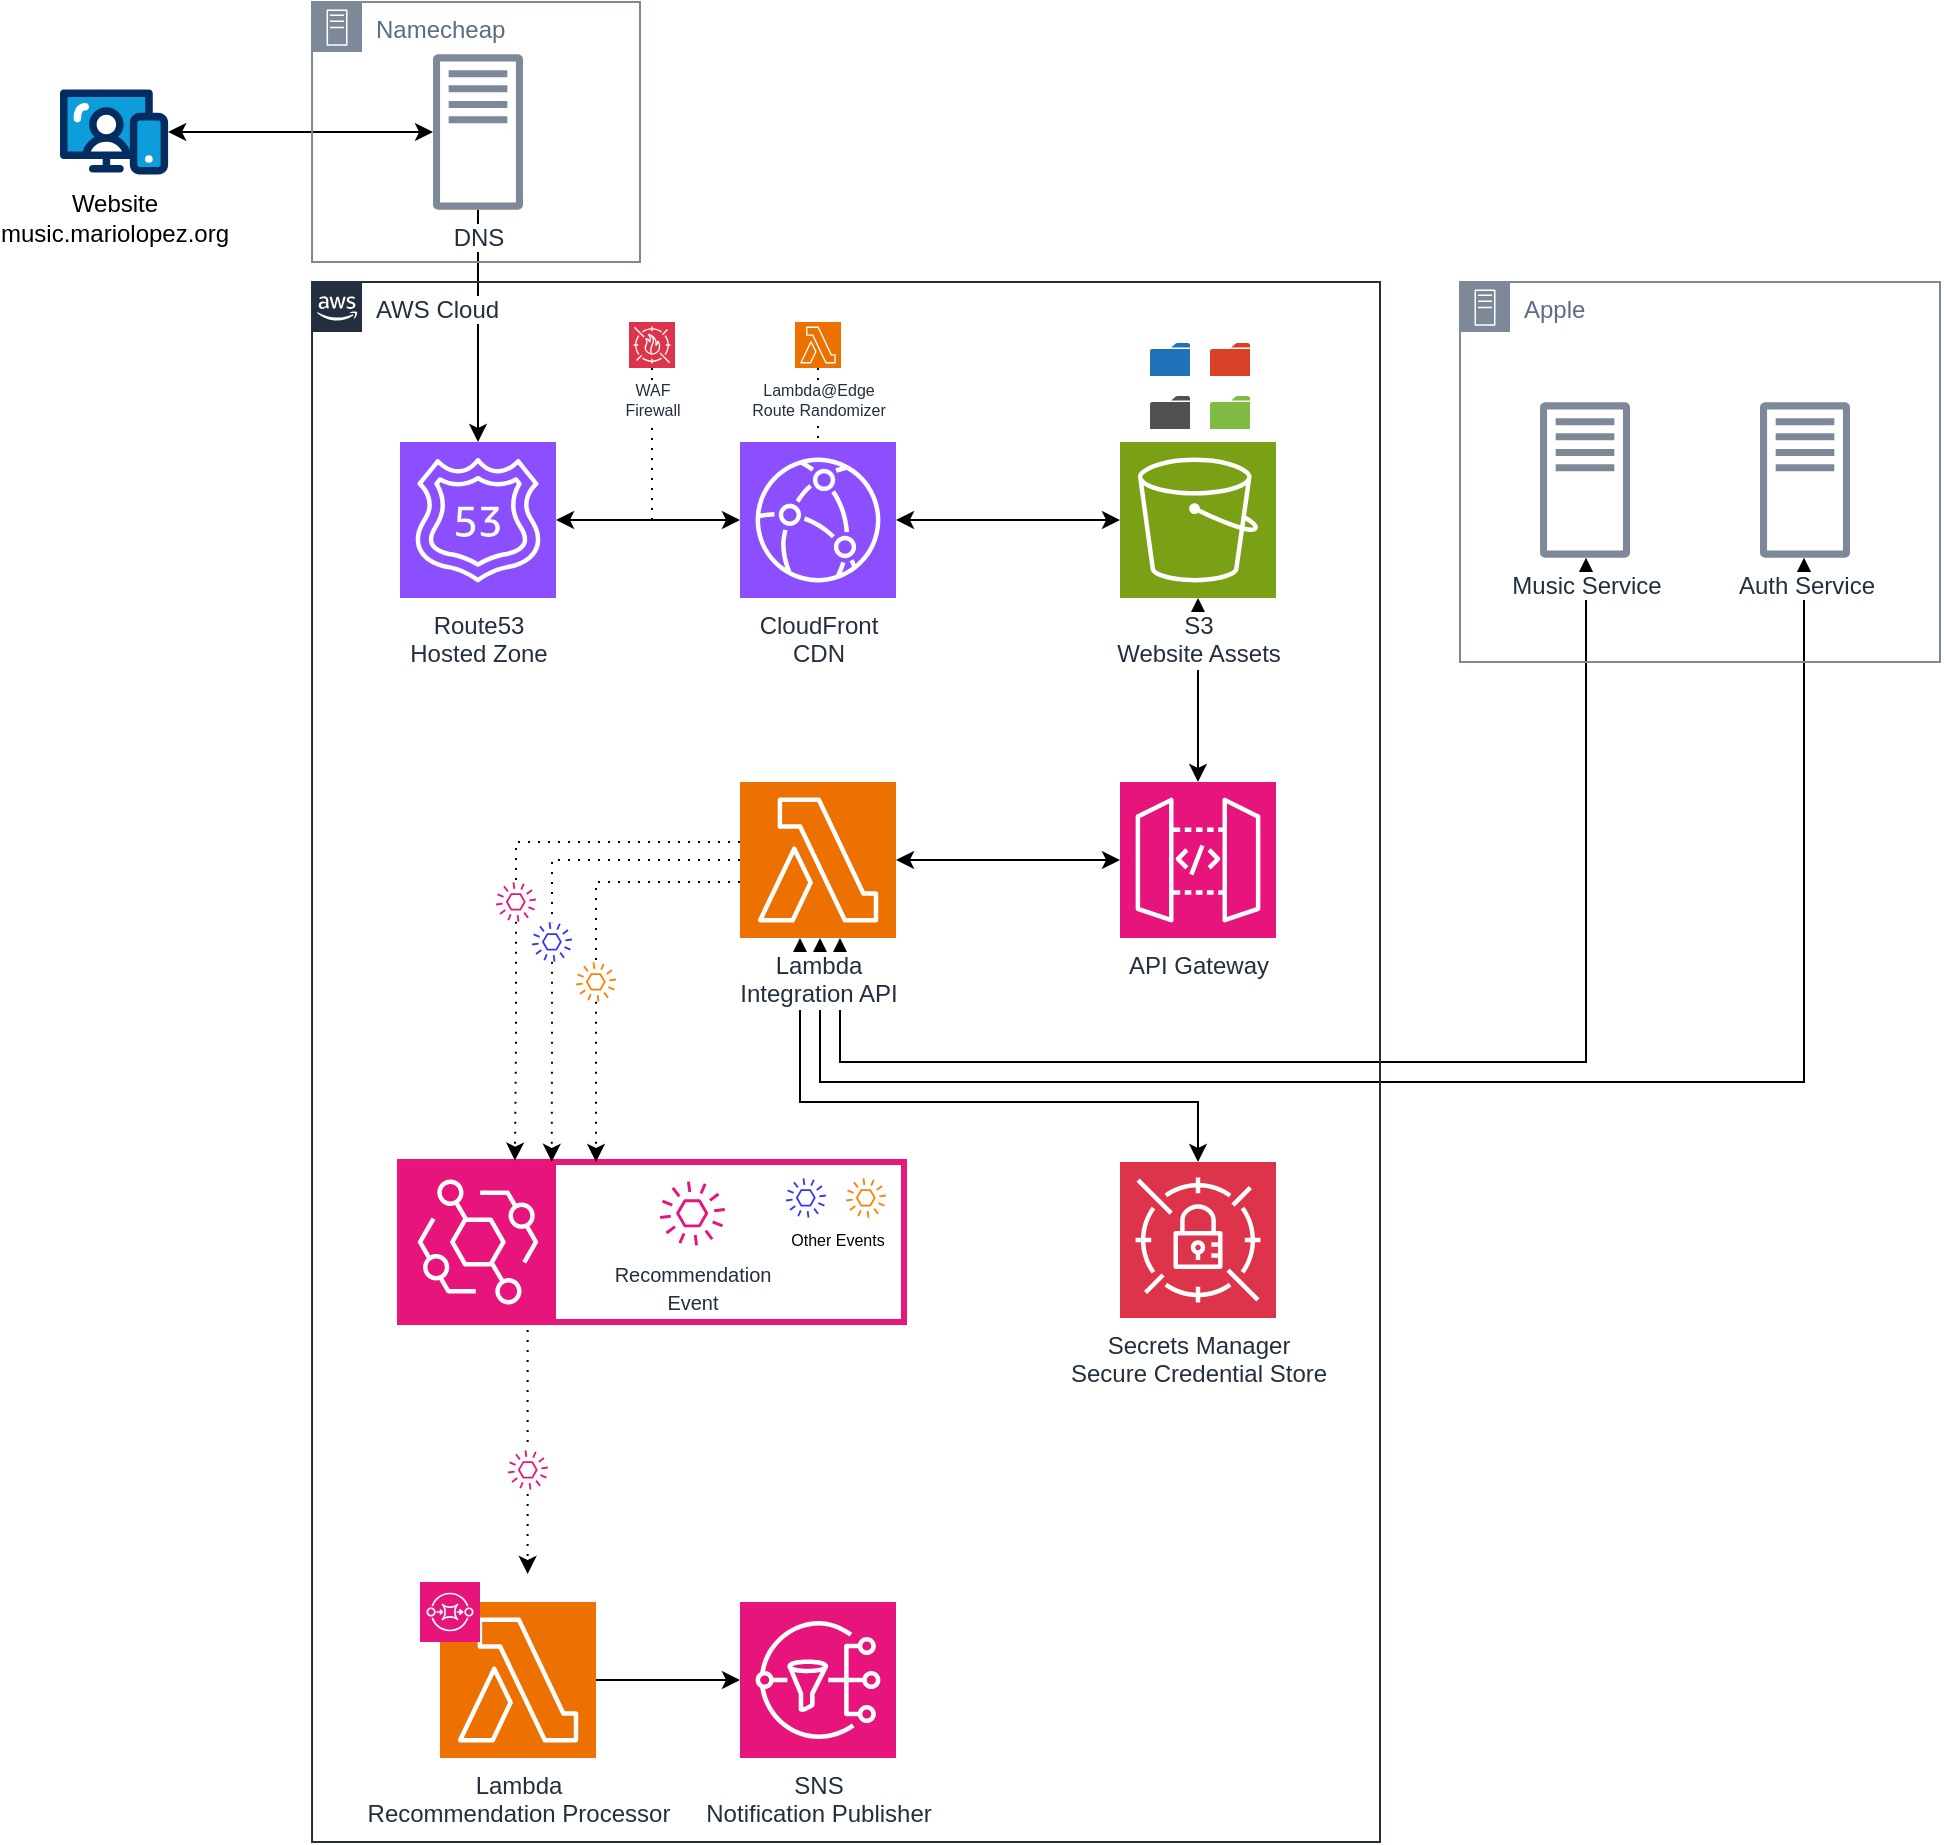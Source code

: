 <mxfile version="23.1.5" type="device">
  <diagram name="High-Level Overall Architecture" id="WcVCMZzMT9vnVtKy7-lY">
    <mxGraphModel dx="1027" dy="913" grid="1" gridSize="10" guides="1" tooltips="1" connect="1" arrows="1" fold="1" page="1" pageScale="1" pageWidth="850" pageHeight="1100" math="0" shadow="0">
      <root>
        <mxCell id="0" />
        <mxCell id="1" parent="0" />
        <mxCell id="_sK88UXP9QW9sSdRCJgC-13" style="edgeStyle=orthogonalEdgeStyle;rounded=0;orthogonalLoop=1;jettySize=auto;html=1;" edge="1" parent="1" source="_sK88UXP9QW9sSdRCJgC-12" target="ASIqgOq8gISfFOwQN5v3-4">
          <mxGeometry relative="1" as="geometry" />
        </mxCell>
        <mxCell id="ASIqgOq8gISfFOwQN5v3-22" style="edgeStyle=orthogonalEdgeStyle;rounded=0;orthogonalLoop=1;jettySize=auto;html=1;startArrow=classic;startFill=1;" parent="1" source="ASIqgOq8gISfFOwQN5v3-3" target="ASIqgOq8gISfFOwQN5v3-21" edge="1">
          <mxGeometry relative="1" as="geometry" />
        </mxCell>
        <mxCell id="ASIqgOq8gISfFOwQN5v3-57" style="edgeStyle=orthogonalEdgeStyle;rounded=0;orthogonalLoop=1;jettySize=auto;html=1;startArrow=classic;startFill=1;" parent="1" source="ASIqgOq8gISfFOwQN5v3-14" target="ASIqgOq8gISfFOwQN5v3-55" edge="1">
          <mxGeometry relative="1" as="geometry">
            <Array as="points">
              <mxPoint x="480" y="800" />
              <mxPoint x="972" y="800" />
            </Array>
          </mxGeometry>
        </mxCell>
        <mxCell id="ASIqgOq8gISfFOwQN5v3-56" style="edgeStyle=orthogonalEdgeStyle;rounded=0;orthogonalLoop=1;jettySize=auto;html=1;startArrow=classic;startFill=1;" parent="1" source="ASIqgOq8gISfFOwQN5v3-14" target="ASIqgOq8gISfFOwQN5v3-54" edge="1">
          <mxGeometry relative="1" as="geometry">
            <Array as="points">
              <mxPoint x="490" y="790" />
              <mxPoint x="863" y="790" />
            </Array>
          </mxGeometry>
        </mxCell>
        <mxCell id="ASIqgOq8gISfFOwQN5v3-23" style="edgeStyle=orthogonalEdgeStyle;rounded=0;orthogonalLoop=1;jettySize=auto;html=1;startArrow=classic;startFill=1;" parent="1" source="ASIqgOq8gISfFOwQN5v3-21" target="ASIqgOq8gISfFOwQN5v3-14" edge="1">
          <mxGeometry relative="1" as="geometry" />
        </mxCell>
        <mxCell id="_sK88UXP9QW9sSdRCJgC-14" style="edgeStyle=orthogonalEdgeStyle;rounded=0;orthogonalLoop=1;jettySize=auto;html=1;startArrow=classic;startFill=1;" edge="1" parent="1" source="ASIqgOq8gISfFOwQN5v3-1" target="_sK88UXP9QW9sSdRCJgC-12">
          <mxGeometry relative="1" as="geometry" />
        </mxCell>
        <mxCell id="ASIqgOq8gISfFOwQN5v3-1" value="Website&lt;br&gt;music.mariolopez.org" style="verticalLabelPosition=bottom;aspect=fixed;html=1;shape=mxgraph.salesforce.web;" parent="1" vertex="1">
          <mxGeometry x="100.0" y="303.65" width="54.05" height="42.7" as="geometry" />
        </mxCell>
        <mxCell id="ASIqgOq8gISfFOwQN5v3-12" style="edgeStyle=orthogonalEdgeStyle;rounded=0;orthogonalLoop=1;jettySize=auto;html=1;startArrow=classic;startFill=1;" parent="1" source="ASIqgOq8gISfFOwQN5v3-2" target="ASIqgOq8gISfFOwQN5v3-4" edge="1">
          <mxGeometry relative="1" as="geometry" />
        </mxCell>
        <mxCell id="ASIqgOq8gISfFOwQN5v3-2" value="CloudFront&lt;br&gt;CDN" style="sketch=0;points=[[0,0,0],[0.25,0,0],[0.5,0,0],[0.75,0,0],[1,0,0],[0,1,0],[0.25,1,0],[0.5,1,0],[0.75,1,0],[1,1,0],[0,0.25,0],[0,0.5,0],[0,0.75,0],[1,0.25,0],[1,0.5,0],[1,0.75,0]];outlineConnect=0;fontColor=#232F3E;fillColor=#8C4FFF;strokeColor=#ffffff;dashed=0;verticalLabelPosition=bottom;verticalAlign=top;align=center;html=1;fontSize=12;fontStyle=0;aspect=fixed;shape=mxgraph.aws4.resourceIcon;resIcon=mxgraph.aws4.cloudfront;" parent="1" vertex="1">
          <mxGeometry x="440" y="480" width="78" height="78" as="geometry" />
        </mxCell>
        <mxCell id="ASIqgOq8gISfFOwQN5v3-4" value="Route53&lt;br&gt;Hosted Zone" style="sketch=0;points=[[0,0,0],[0.25,0,0],[0.5,0,0],[0.75,0,0],[1,0,0],[0,1,0],[0.25,1,0],[0.5,1,0],[0.75,1,0],[1,1,0],[0,0.25,0],[0,0.5,0],[0,0.75,0],[1,0.25,0],[1,0.5,0],[1,0.75,0]];outlineConnect=0;fontColor=#232F3E;fillColor=#8C4FFF;strokeColor=#ffffff;dashed=0;verticalLabelPosition=bottom;verticalAlign=top;align=center;html=1;fontSize=12;fontStyle=0;aspect=fixed;shape=mxgraph.aws4.resourceIcon;resIcon=mxgraph.aws4.route_53;" parent="1" vertex="1">
          <mxGeometry x="270" y="480" width="78" height="78" as="geometry" />
        </mxCell>
        <mxCell id="ASIqgOq8gISfFOwQN5v3-7" value="" style="group" parent="1" vertex="1" connectable="0">
          <mxGeometry x="270" y="840" width="252" height="80" as="geometry" />
        </mxCell>
        <mxCell id="ASIqgOq8gISfFOwQN5v3-6" value="" style="rounded=0;whiteSpace=wrap;html=1;fillColor=none;strokeColor=#e7167b;strokeWidth=3;" parent="ASIqgOq8gISfFOwQN5v3-7" vertex="1">
          <mxGeometry width="252" height="80" as="geometry" />
        </mxCell>
        <mxCell id="ASIqgOq8gISfFOwQN5v3-5" value="" style="sketch=0;points=[[0,0,0],[0.25,0,0],[0.5,0,0],[0.75,0,0],[1,0,0],[0,1,0],[0.25,1,0],[0.5,1,0],[0.75,1,0],[1,1,0],[0,0.25,0],[0,0.5,0],[0,0.75,0],[1,0.25,0],[1,0.5,0],[1,0.75,0]];outlineConnect=0;fontColor=#232F3E;fillColor=#E7157B;strokeColor=#ffffff;dashed=0;verticalLabelPosition=bottom;verticalAlign=top;align=center;html=1;fontSize=12;fontStyle=0;aspect=fixed;shape=mxgraph.aws4.resourceIcon;resIcon=mxgraph.aws4.eventbridge;" parent="ASIqgOq8gISfFOwQN5v3-7" vertex="1">
          <mxGeometry y="1" width="78" height="78" as="geometry" />
        </mxCell>
        <mxCell id="ASIqgOq8gISfFOwQN5v3-8" value="&lt;font style=&quot;font-size: 10px;&quot;&gt;Recommendation&lt;br&gt;Event&lt;/font&gt;" style="sketch=0;outlineConnect=0;fontColor=#232F3E;gradientColor=none;fillColor=#E7157B;strokeColor=none;dashed=0;verticalLabelPosition=bottom;verticalAlign=top;align=center;html=1;fontSize=12;fontStyle=0;aspect=fixed;pointerEvents=1;shape=mxgraph.aws4.event;" parent="ASIqgOq8gISfFOwQN5v3-7" vertex="1">
          <mxGeometry x="130" y="9.5" width="32.5" height="32.5" as="geometry" />
        </mxCell>
        <mxCell id="ASIqgOq8gISfFOwQN5v3-39" value="" style="sketch=0;outlineConnect=0;fontColor=#232F3E;gradientColor=none;fillColor=#3333ff;strokeColor=none;dashed=0;verticalLabelPosition=bottom;verticalAlign=top;align=center;html=1;fontSize=12;fontStyle=0;aspect=fixed;pointerEvents=1;shape=mxgraph.aws4.event;" parent="ASIqgOq8gISfFOwQN5v3-7" vertex="1">
          <mxGeometry x="193" y="8" width="20" height="20" as="geometry" />
        </mxCell>
        <mxCell id="ASIqgOq8gISfFOwQN5v3-40" value="" style="sketch=0;outlineConnect=0;fontColor=#232F3E;gradientColor=none;fillColor=#FF8000;strokeColor=none;dashed=0;verticalLabelPosition=bottom;verticalAlign=top;align=center;html=1;fontSize=12;fontStyle=0;aspect=fixed;pointerEvents=1;shape=mxgraph.aws4.event;" parent="ASIqgOq8gISfFOwQN5v3-7" vertex="1">
          <mxGeometry x="223" y="8" width="20" height="20" as="geometry" />
        </mxCell>
        <mxCell id="ASIqgOq8gISfFOwQN5v3-41" value="&lt;font style=&quot;font-size: 8px;&quot;&gt;Other Events&lt;/font&gt;" style="text;html=1;align=center;verticalAlign=middle;whiteSpace=wrap;rounded=0;" parent="ASIqgOq8gISfFOwQN5v3-7" vertex="1">
          <mxGeometry x="193" y="28" width="52" height="20" as="geometry" />
        </mxCell>
        <mxCell id="ASIqgOq8gISfFOwQN5v3-11" style="edgeStyle=orthogonalEdgeStyle;rounded=0;orthogonalLoop=1;jettySize=auto;html=1;startArrow=classic;startFill=1;" parent="1" source="ASIqgOq8gISfFOwQN5v3-3" target="ASIqgOq8gISfFOwQN5v3-2" edge="1">
          <mxGeometry relative="1" as="geometry" />
        </mxCell>
        <mxCell id="ASIqgOq8gISfFOwQN5v3-43" style="edgeStyle=orthogonalEdgeStyle;rounded=0;orthogonalLoop=1;jettySize=auto;html=1;endArrow=none;endFill=0;dashed=1;dashPattern=1 4;" parent="1" source="ASIqgOq8gISfFOwQN5v3-14" target="ASIqgOq8gISfFOwQN5v3-42" edge="1">
          <mxGeometry relative="1" as="geometry">
            <Array as="points">
              <mxPoint x="368" y="700" />
            </Array>
          </mxGeometry>
        </mxCell>
        <mxCell id="ASIqgOq8gISfFOwQN5v3-49" style="edgeStyle=orthogonalEdgeStyle;rounded=0;orthogonalLoop=1;jettySize=auto;html=1;dashed=1;dashPattern=1 4;endArrow=none;endFill=0;" parent="1" source="ASIqgOq8gISfFOwQN5v3-14" target="ASIqgOq8gISfFOwQN5v3-38" edge="1">
          <mxGeometry relative="1" as="geometry">
            <Array as="points">
              <mxPoint x="346" y="689" />
            </Array>
          </mxGeometry>
        </mxCell>
        <mxCell id="ASIqgOq8gISfFOwQN5v3-50" style="edgeStyle=orthogonalEdgeStyle;rounded=0;orthogonalLoop=1;jettySize=auto;html=1;endArrow=none;endFill=0;dashed=1;dashPattern=1 4;" parent="1" source="ASIqgOq8gISfFOwQN5v3-14" target="ASIqgOq8gISfFOwQN5v3-26" edge="1">
          <mxGeometry relative="1" as="geometry">
            <Array as="points">
              <mxPoint x="328" y="680" />
            </Array>
          </mxGeometry>
        </mxCell>
        <mxCell id="ASIqgOq8gISfFOwQN5v3-62" style="edgeStyle=orthogonalEdgeStyle;rounded=0;orthogonalLoop=1;jettySize=auto;html=1;startArrow=classic;startFill=1;" parent="1" source="ASIqgOq8gISfFOwQN5v3-14" target="ASIqgOq8gISfFOwQN5v3-61" edge="1">
          <mxGeometry relative="1" as="geometry">
            <Array as="points">
              <mxPoint x="470" y="810" />
              <mxPoint x="669" y="810" />
            </Array>
          </mxGeometry>
        </mxCell>
        <mxCell id="ASIqgOq8gISfFOwQN5v3-14" value="Lambda&lt;br&gt;Integration API" style="points=[[0,0,0],[0.25,0,0],[0.5,0,0],[0.75,0,0],[1,0,0],[0,1,0],[0.25,1,0],[0.5,1,0],[0.75,1,0],[1,1,0],[0,0.25,0],[0,0.5,0],[0,0.75,0],[1,0.25,0],[1,0.5,0],[1,0.75,0]];outlineConnect=0;fontColor=#232F3E;fillColor=#ED7100;strokeColor=#ffffff;dashed=0;verticalLabelPosition=bottom;verticalAlign=top;align=center;html=1;fontSize=12;fontStyle=0;aspect=fixed;shape=mxgraph.aws4.resourceIcon;resIcon=mxgraph.aws4.lambda;shadow=0;labelBackgroundColor=default;" parent="1" vertex="1">
          <mxGeometry x="440" y="650" width="78" height="78" as="geometry" />
        </mxCell>
        <mxCell id="ASIqgOq8gISfFOwQN5v3-19" value="" style="group" parent="1" vertex="1" connectable="0">
          <mxGeometry x="280" y="1050" width="88" height="88" as="geometry" />
        </mxCell>
        <mxCell id="ASIqgOq8gISfFOwQN5v3-17" value="Lambda&lt;br&gt;Recommendation Processor" style="sketch=0;points=[[0,0,0],[0.25,0,0],[0.5,0,0],[0.75,0,0],[1,0,0],[0,1,0],[0.25,1,0],[0.5,1,0],[0.75,1,0],[1,1,0],[0,0.25,0],[0,0.5,0],[0,0.75,0],[1,0.25,0],[1,0.5,0],[1,0.75,0]];outlineConnect=0;fontColor=#232F3E;fillColor=#ED7100;strokeColor=#ffffff;dashed=0;verticalLabelPosition=bottom;verticalAlign=top;align=center;html=1;fontSize=12;fontStyle=0;aspect=fixed;shape=mxgraph.aws4.resourceIcon;resIcon=mxgraph.aws4.lambda;" parent="ASIqgOq8gISfFOwQN5v3-19" vertex="1">
          <mxGeometry x="10" y="10" width="78" height="78" as="geometry" />
        </mxCell>
        <mxCell id="ASIqgOq8gISfFOwQN5v3-18" value="" style="sketch=0;points=[[0,0,0],[0.25,0,0],[0.5,0,0],[0.75,0,0],[1,0,0],[0,1,0],[0.25,1,0],[0.5,1,0],[0.75,1,0],[1,1,0],[0,0.25,0],[0,0.5,0],[0,0.75,0],[1,0.25,0],[1,0.5,0],[1,0.75,0]];outlineConnect=0;fontColor=#232F3E;fillColor=#E7157B;strokeColor=#ffffff;dashed=0;verticalLabelPosition=bottom;verticalAlign=top;align=center;html=1;fontSize=12;fontStyle=0;aspect=fixed;shape=mxgraph.aws4.resourceIcon;resIcon=mxgraph.aws4.sqs;" parent="ASIqgOq8gISfFOwQN5v3-19" vertex="1">
          <mxGeometry width="30" height="30" as="geometry" />
        </mxCell>
        <mxCell id="ASIqgOq8gISfFOwQN5v3-21" value="API Gateway" style="sketch=0;points=[[0,0,0],[0.25,0,0],[0.5,0,0],[0.75,0,0],[1,0,0],[0,1,0],[0.25,1,0],[0.5,1,0],[0.75,1,0],[1,1,0],[0,0.25,0],[0,0.5,0],[0,0.75,0],[1,0.25,0],[1,0.5,0],[1,0.75,0]];outlineConnect=0;fontColor=#232F3E;fillColor=#E7157B;strokeColor=#ffffff;dashed=0;verticalLabelPosition=bottom;verticalAlign=top;align=center;html=1;fontSize=12;fontStyle=0;aspect=fixed;shape=mxgraph.aws4.resourceIcon;resIcon=mxgraph.aws4.api_gateway;labelBackgroundColor=default;" parent="1" vertex="1">
          <mxGeometry x="630" y="650" width="78" height="78" as="geometry" />
        </mxCell>
        <mxCell id="ASIqgOq8gISfFOwQN5v3-26" value="" style="sketch=0;outlineConnect=0;fontColor=#232F3E;gradientColor=none;fillColor=#E7157B;strokeColor=none;dashed=0;verticalLabelPosition=bottom;verticalAlign=top;align=center;html=1;fontSize=12;fontStyle=0;aspect=fixed;pointerEvents=1;shape=mxgraph.aws4.event;" parent="1" vertex="1">
          <mxGeometry x="318" y="700" width="20" height="20" as="geometry" />
        </mxCell>
        <mxCell id="ASIqgOq8gISfFOwQN5v3-34" style="edgeStyle=orthogonalEdgeStyle;rounded=0;orthogonalLoop=1;jettySize=auto;html=1;entryX=0.25;entryY=1;entryDx=0;entryDy=0;endArrow=none;endFill=0;dashed=1;dashPattern=1 4;" parent="1" edge="1">
          <mxGeometry relative="1" as="geometry">
            <mxPoint x="333.83" y="980" as="sourcePoint" />
            <mxPoint x="333.83" y="920" as="targetPoint" />
            <Array as="points">
              <mxPoint x="333.83" y="960" />
              <mxPoint x="333.83" y="960" />
            </Array>
          </mxGeometry>
        </mxCell>
        <mxCell id="ASIqgOq8gISfFOwQN5v3-35" style="edgeStyle=orthogonalEdgeStyle;rounded=0;orthogonalLoop=1;jettySize=auto;html=1;dashed=1;dashPattern=1 4;" parent="1" edge="1">
          <mxGeometry relative="1" as="geometry">
            <mxPoint x="333.83" y="1006" as="sourcePoint" />
            <mxPoint x="333.83" y="1046" as="targetPoint" />
            <Array as="points">
              <mxPoint x="333.83" y="1026" />
              <mxPoint x="333.83" y="1026" />
            </Array>
          </mxGeometry>
        </mxCell>
        <mxCell id="ASIqgOq8gISfFOwQN5v3-29" value="" style="sketch=0;outlineConnect=0;fontColor=#232F3E;gradientColor=none;fillColor=#E7157B;strokeColor=none;dashed=0;verticalLabelPosition=bottom;verticalAlign=top;align=center;html=1;fontSize=12;fontStyle=0;aspect=fixed;pointerEvents=1;shape=mxgraph.aws4.event;" parent="1" vertex="1">
          <mxGeometry x="324" y="984" width="20" height="20" as="geometry" />
        </mxCell>
        <mxCell id="ASIqgOq8gISfFOwQN5v3-38" value="" style="sketch=0;outlineConnect=0;fontColor=#232F3E;gradientColor=none;fillColor=#3333ff;strokeColor=none;dashed=0;verticalLabelPosition=bottom;verticalAlign=top;align=center;html=1;fontSize=12;fontStyle=0;aspect=fixed;pointerEvents=1;shape=mxgraph.aws4.event;" parent="1" vertex="1">
          <mxGeometry x="336.02" y="720" width="20" height="20" as="geometry" />
        </mxCell>
        <mxCell id="ASIqgOq8gISfFOwQN5v3-44" style="edgeStyle=orthogonalEdgeStyle;rounded=0;orthogonalLoop=1;jettySize=auto;html=1;dashed=1;dashPattern=1 4;" parent="1" source="ASIqgOq8gISfFOwQN5v3-42" target="ASIqgOq8gISfFOwQN5v3-6" edge="1">
          <mxGeometry relative="1" as="geometry">
            <Array as="points">
              <mxPoint x="368" y="820" />
              <mxPoint x="368" y="820" />
            </Array>
          </mxGeometry>
        </mxCell>
        <mxCell id="ASIqgOq8gISfFOwQN5v3-42" value="" style="sketch=0;outlineConnect=0;fontColor=#232F3E;gradientColor=none;fillColor=#ff8001;strokeColor=none;dashed=0;verticalLabelPosition=bottom;verticalAlign=top;align=center;html=1;fontSize=12;fontStyle=0;aspect=fixed;pointerEvents=1;shape=mxgraph.aws4.event;" parent="1" vertex="1">
          <mxGeometry x="358" y="740" width="20" height="20" as="geometry" />
        </mxCell>
        <mxCell id="ASIqgOq8gISfFOwQN5v3-48" style="edgeStyle=orthogonalEdgeStyle;rounded=0;orthogonalLoop=1;jettySize=auto;html=1;entryX=0.301;entryY=-0.001;entryDx=0;entryDy=0;entryPerimeter=0;dashed=1;dashPattern=1 4;" parent="1" source="ASIqgOq8gISfFOwQN5v3-38" target="ASIqgOq8gISfFOwQN5v3-6" edge="1">
          <mxGeometry relative="1" as="geometry" />
        </mxCell>
        <mxCell id="ASIqgOq8gISfFOwQN5v3-51" style="edgeStyle=orthogonalEdgeStyle;rounded=0;orthogonalLoop=1;jettySize=auto;html=1;entryX=0.228;entryY=-0.009;entryDx=0;entryDy=0;entryPerimeter=0;dashed=1;dashPattern=1 4;" parent="1" source="ASIqgOq8gISfFOwQN5v3-26" target="ASIqgOq8gISfFOwQN5v3-6" edge="1">
          <mxGeometry relative="1" as="geometry" />
        </mxCell>
        <mxCell id="ASIqgOq8gISfFOwQN5v3-52" value="AWS Cloud" style="points=[[0,0],[0.25,0],[0.5,0],[0.75,0],[1,0],[1,0.25],[1,0.5],[1,0.75],[1,1],[0.75,1],[0.5,1],[0.25,1],[0,1],[0,0.75],[0,0.5],[0,0.25]];outlineConnect=0;gradientColor=none;html=1;whiteSpace=wrap;fontSize=12;fontStyle=0;container=0;pointerEvents=0;collapsible=0;recursiveResize=0;shape=mxgraph.aws4.group;grIcon=mxgraph.aws4.group_aws_cloud_alt;strokeColor=#232F3E;fillColor=none;verticalAlign=top;align=left;spacingLeft=30;fontColor=#232F3E;dashed=0;labelBackgroundColor=default;" parent="1" vertex="1">
          <mxGeometry x="226.02" y="400" width="533.98" height="780" as="geometry" />
        </mxCell>
        <mxCell id="ASIqgOq8gISfFOwQN5v3-53" value="Apple" style="points=[[0,0],[0.25,0],[0.5,0],[0.75,0],[1,0],[1,0.25],[1,0.5],[1,0.75],[1,1],[0.75,1],[0.5,1],[0.25,1],[0,1],[0,0.75],[0,0.5],[0,0.25]];outlineConnect=0;gradientColor=none;html=1;whiteSpace=wrap;fontSize=12;fontStyle=0;container=1;pointerEvents=0;collapsible=0;recursiveResize=0;shape=mxgraph.aws4.group;grIcon=mxgraph.aws4.group_on_premise;strokeColor=#7D8998;fillColor=none;verticalAlign=top;align=left;spacingLeft=30;fontColor=#5A6C86;dashed=0;" parent="1" vertex="1">
          <mxGeometry x="800" y="400" width="240" height="190" as="geometry" />
        </mxCell>
        <mxCell id="ASIqgOq8gISfFOwQN5v3-54" value="Music Service" style="sketch=0;outlineConnect=0;fontColor=#232F3E;gradientColor=none;fillColor=#7d8998;strokeColor=none;dashed=0;verticalLabelPosition=bottom;verticalAlign=top;align=center;html=1;fontSize=12;fontStyle=0;aspect=fixed;pointerEvents=1;shape=mxgraph.aws4.traditional_server;labelBackgroundColor=default;" parent="ASIqgOq8gISfFOwQN5v3-53" vertex="1">
          <mxGeometry x="40" y="60" width="45" height="78" as="geometry" />
        </mxCell>
        <mxCell id="ASIqgOq8gISfFOwQN5v3-55" value="Auth Service" style="sketch=0;outlineConnect=0;fontColor=#232F3E;gradientColor=none;fillColor=#7d8998;strokeColor=none;dashed=0;verticalLabelPosition=bottom;verticalAlign=top;align=center;html=1;fontSize=12;fontStyle=0;aspect=fixed;pointerEvents=1;shape=mxgraph.aws4.traditional_server;labelBackgroundColor=default;" parent="ASIqgOq8gISfFOwQN5v3-53" vertex="1">
          <mxGeometry x="150" y="60" width="45" height="78" as="geometry" />
        </mxCell>
        <mxCell id="ASIqgOq8gISfFOwQN5v3-61" value="Secrets Manager&lt;br&gt;Secure Credential Store" style="sketch=0;points=[[0,0,0],[0.25,0,0],[0.5,0,0],[0.75,0,0],[1,0,0],[0,1,0],[0.25,1,0],[0.5,1,0],[0.75,1,0],[1,1,0],[0,0.25,0],[0,0.5,0],[0,0.75,0],[1,0.25,0],[1,0.5,0],[1,0.75,0]];outlineConnect=0;fontColor=#232F3E;fillColor=#DD344C;strokeColor=#ffffff;dashed=0;verticalLabelPosition=bottom;verticalAlign=top;align=center;html=1;fontSize=12;fontStyle=0;aspect=fixed;shape=mxgraph.aws4.resourceIcon;resIcon=mxgraph.aws4.secrets_manager;" parent="1" vertex="1">
          <mxGeometry x="630" y="840" width="78" height="78" as="geometry" />
        </mxCell>
        <mxCell id="ASIqgOq8gISfFOwQN5v3-63" value="SNS&lt;br&gt;Notification Publisher" style="sketch=0;points=[[0,0,0],[0.25,0,0],[0.5,0,0],[0.75,0,0],[1,0,0],[0,1,0],[0.25,1,0],[0.5,1,0],[0.75,1,0],[1,1,0],[0,0.25,0],[0,0.5,0],[0,0.75,0],[1,0.25,0],[1,0.5,0],[1,0.75,0]];outlineConnect=0;fontColor=#232F3E;fillColor=#E7157B;strokeColor=#ffffff;dashed=0;verticalLabelPosition=bottom;verticalAlign=top;align=center;html=1;fontSize=12;fontStyle=0;aspect=fixed;shape=mxgraph.aws4.resourceIcon;resIcon=mxgraph.aws4.sns;" parent="1" vertex="1">
          <mxGeometry x="440" y="1060" width="78" height="78" as="geometry" />
        </mxCell>
        <mxCell id="ASIqgOq8gISfFOwQN5v3-64" style="edgeStyle=orthogonalEdgeStyle;rounded=0;orthogonalLoop=1;jettySize=auto;html=1;" parent="1" source="ASIqgOq8gISfFOwQN5v3-17" target="ASIqgOq8gISfFOwQN5v3-63" edge="1">
          <mxGeometry relative="1" as="geometry" />
        </mxCell>
        <mxCell id="ASIqgOq8gISfFOwQN5v3-3" value="&lt;span style=&quot;&quot;&gt;S3&lt;br&gt;Website Assets&lt;/span&gt;" style="sketch=0;points=[[0,0,0],[0.25,0,0],[0.5,0,0],[0.75,0,0],[1,0,0],[0,1,0],[0.25,1,0],[0.5,1,0],[0.75,1,0],[1,1,0],[0,0.25,0],[0,0.5,0],[0,0.75,0],[1,0.25,0],[1,0.5,0],[1,0.75,0]];outlineConnect=0;fontColor=#232F3E;fillColor=#7AA116;strokeColor=#ffffff;dashed=0;verticalLabelPosition=bottom;verticalAlign=top;align=center;html=1;fontSize=12;fontStyle=0;aspect=fixed;shape=mxgraph.aws4.resourceIcon;resIcon=mxgraph.aws4.s3;labelBackgroundColor=default;container=0;" parent="1" vertex="1">
          <mxGeometry x="630" y="480" width="78" height="78" as="geometry" />
        </mxCell>
        <mxCell id="ASIqgOq8gISfFOwQN5v3-72" value="" style="group" parent="1" vertex="1" connectable="0">
          <mxGeometry x="645" y="430.52" width="50" height="42.96" as="geometry" />
        </mxCell>
        <mxCell id="ASIqgOq8gISfFOwQN5v3-65" value="" style="sketch=0;pointerEvents=1;shadow=0;dashed=0;html=1;strokeColor=none;fillColor=#505050;labelPosition=center;verticalLabelPosition=bottom;verticalAlign=top;outlineConnect=0;align=center;shape=mxgraph.office.concepts.folder;" parent="ASIqgOq8gISfFOwQN5v3-72" vertex="1">
          <mxGeometry y="26.48" width="20" height="16.48" as="geometry" />
        </mxCell>
        <mxCell id="ASIqgOq8gISfFOwQN5v3-66" value="" style="sketch=0;pointerEvents=1;shadow=0;dashed=0;html=1;strokeColor=none;labelPosition=center;verticalLabelPosition=bottom;verticalAlign=top;outlineConnect=0;align=center;shape=mxgraph.office.concepts.folder;fillColor=#7FBA42;" parent="ASIqgOq8gISfFOwQN5v3-72" vertex="1">
          <mxGeometry x="30" y="26.48" width="20" height="16.48" as="geometry" />
        </mxCell>
        <mxCell id="ASIqgOq8gISfFOwQN5v3-67" value="" style="sketch=0;pointerEvents=1;shadow=0;dashed=0;html=1;strokeColor=none;labelPosition=center;verticalLabelPosition=bottom;verticalAlign=top;outlineConnect=0;align=center;shape=mxgraph.office.concepts.folder;fillColor=#2072B8;" parent="ASIqgOq8gISfFOwQN5v3-72" vertex="1">
          <mxGeometry width="20" height="16.48" as="geometry" />
        </mxCell>
        <mxCell id="ASIqgOq8gISfFOwQN5v3-68" value="" style="sketch=0;pointerEvents=1;shadow=0;dashed=0;html=1;strokeColor=none;labelPosition=center;verticalLabelPosition=bottom;verticalAlign=top;outlineConnect=0;align=center;shape=mxgraph.office.concepts.folder;fillColor=#DA4026;" parent="ASIqgOq8gISfFOwQN5v3-72" vertex="1">
          <mxGeometry x="30" width="20" height="16.48" as="geometry" />
        </mxCell>
        <mxCell id="_sK88UXP9QW9sSdRCJgC-7" style="edgeStyle=orthogonalEdgeStyle;rounded=0;orthogonalLoop=1;jettySize=auto;html=1;endArrow=none;endFill=0;dashed=1;dashPattern=1 4;" edge="1" parent="1" source="_sK88UXP9QW9sSdRCJgC-1" target="ASIqgOq8gISfFOwQN5v3-2">
          <mxGeometry relative="1" as="geometry" />
        </mxCell>
        <mxCell id="_sK88UXP9QW9sSdRCJgC-1" value="Lambda@Edge&lt;br style=&quot;font-size: 8px;&quot;&gt;Route Randomizer" style="sketch=0;points=[[0,0,0],[0.25,0,0],[0.5,0,0],[0.75,0,0],[1,0,0],[0,1,0],[0.25,1,0],[0.5,1,0],[0.75,1,0],[1,1,0],[0,0.25,0],[0,0.5,0],[0,0.75,0],[1,0.25,0],[1,0.5,0],[1,0.75,0]];outlineConnect=0;fontColor=#232F3E;fillColor=#ED7100;strokeColor=#ffffff;dashed=0;verticalLabelPosition=bottom;verticalAlign=top;align=center;html=1;fontSize=8;fontStyle=0;aspect=fixed;shape=mxgraph.aws4.resourceIcon;resIcon=mxgraph.aws4.lambda;labelBackgroundColor=default;" vertex="1" parent="1">
          <mxGeometry x="467.5" y="420" width="23" height="23" as="geometry" />
        </mxCell>
        <mxCell id="_sK88UXP9QW9sSdRCJgC-8" style="edgeStyle=orthogonalEdgeStyle;rounded=0;orthogonalLoop=1;jettySize=auto;html=1;dashed=1;dashPattern=1 4;endArrow=none;endFill=0;" edge="1" parent="1" source="ASIqgOq8gISfFOwQN5v3-58">
          <mxGeometry relative="1" as="geometry">
            <mxPoint x="396" y="520" as="targetPoint" />
          </mxGeometry>
        </mxCell>
        <mxCell id="ASIqgOq8gISfFOwQN5v3-58" value="&lt;font style=&quot;font-size: 8px;&quot;&gt;WAF&lt;br&gt;Firewall&lt;br&gt;&lt;/font&gt;" style="sketch=0;points=[[0,0,0],[0.25,0,0],[0.5,0,0],[0.75,0,0],[1,0,0],[0,1,0],[0.25,1,0],[0.5,1,0],[0.75,1,0],[1,1,0],[0,0.25,0],[0,0.5,0],[0,0.75,0],[1,0.25,0],[1,0.5,0],[1,0.75,0]];outlineConnect=0;fontColor=#232F3E;fillColor=#DD344C;strokeColor=#ffffff;dashed=0;verticalLabelPosition=bottom;verticalAlign=top;align=center;html=1;fontSize=8;fontStyle=0;aspect=fixed;shape=mxgraph.aws4.resourceIcon;resIcon=mxgraph.aws4.waf;labelBackgroundColor=default;" parent="1" vertex="1">
          <mxGeometry x="384.5" y="420" width="23" height="23" as="geometry" />
        </mxCell>
        <mxCell id="_sK88UXP9QW9sSdRCJgC-9" value="Namecheap" style="points=[[0,0],[0.25,0],[0.5,0],[0.75,0],[1,0],[1,0.25],[1,0.5],[1,0.75],[1,1],[0.75,1],[0.5,1],[0.25,1],[0,1],[0,0.75],[0,0.5],[0,0.25]];outlineConnect=0;gradientColor=none;html=1;whiteSpace=wrap;fontSize=12;fontStyle=0;container=0;pointerEvents=0;collapsible=0;recursiveResize=0;shape=mxgraph.aws4.group;grIcon=mxgraph.aws4.group_on_premise;strokeColor=#7D8998;fillColor=none;verticalAlign=top;align=left;spacingLeft=30;fontColor=#5A6C86;dashed=0;" vertex="1" parent="1">
          <mxGeometry x="226.02" y="260" width="163.98" height="130" as="geometry" />
        </mxCell>
        <mxCell id="_sK88UXP9QW9sSdRCJgC-12" value="DNS" style="sketch=0;outlineConnect=0;fontColor=#232F3E;gradientColor=none;fillColor=#7d8998;strokeColor=none;dashed=0;verticalLabelPosition=bottom;verticalAlign=top;align=center;html=1;fontSize=12;fontStyle=0;aspect=fixed;pointerEvents=1;shape=mxgraph.aws4.traditional_server;labelBackgroundColor=default;" vertex="1" parent="1">
          <mxGeometry x="286.5" y="286" width="45" height="78" as="geometry" />
        </mxCell>
      </root>
    </mxGraphModel>
  </diagram>
</mxfile>

